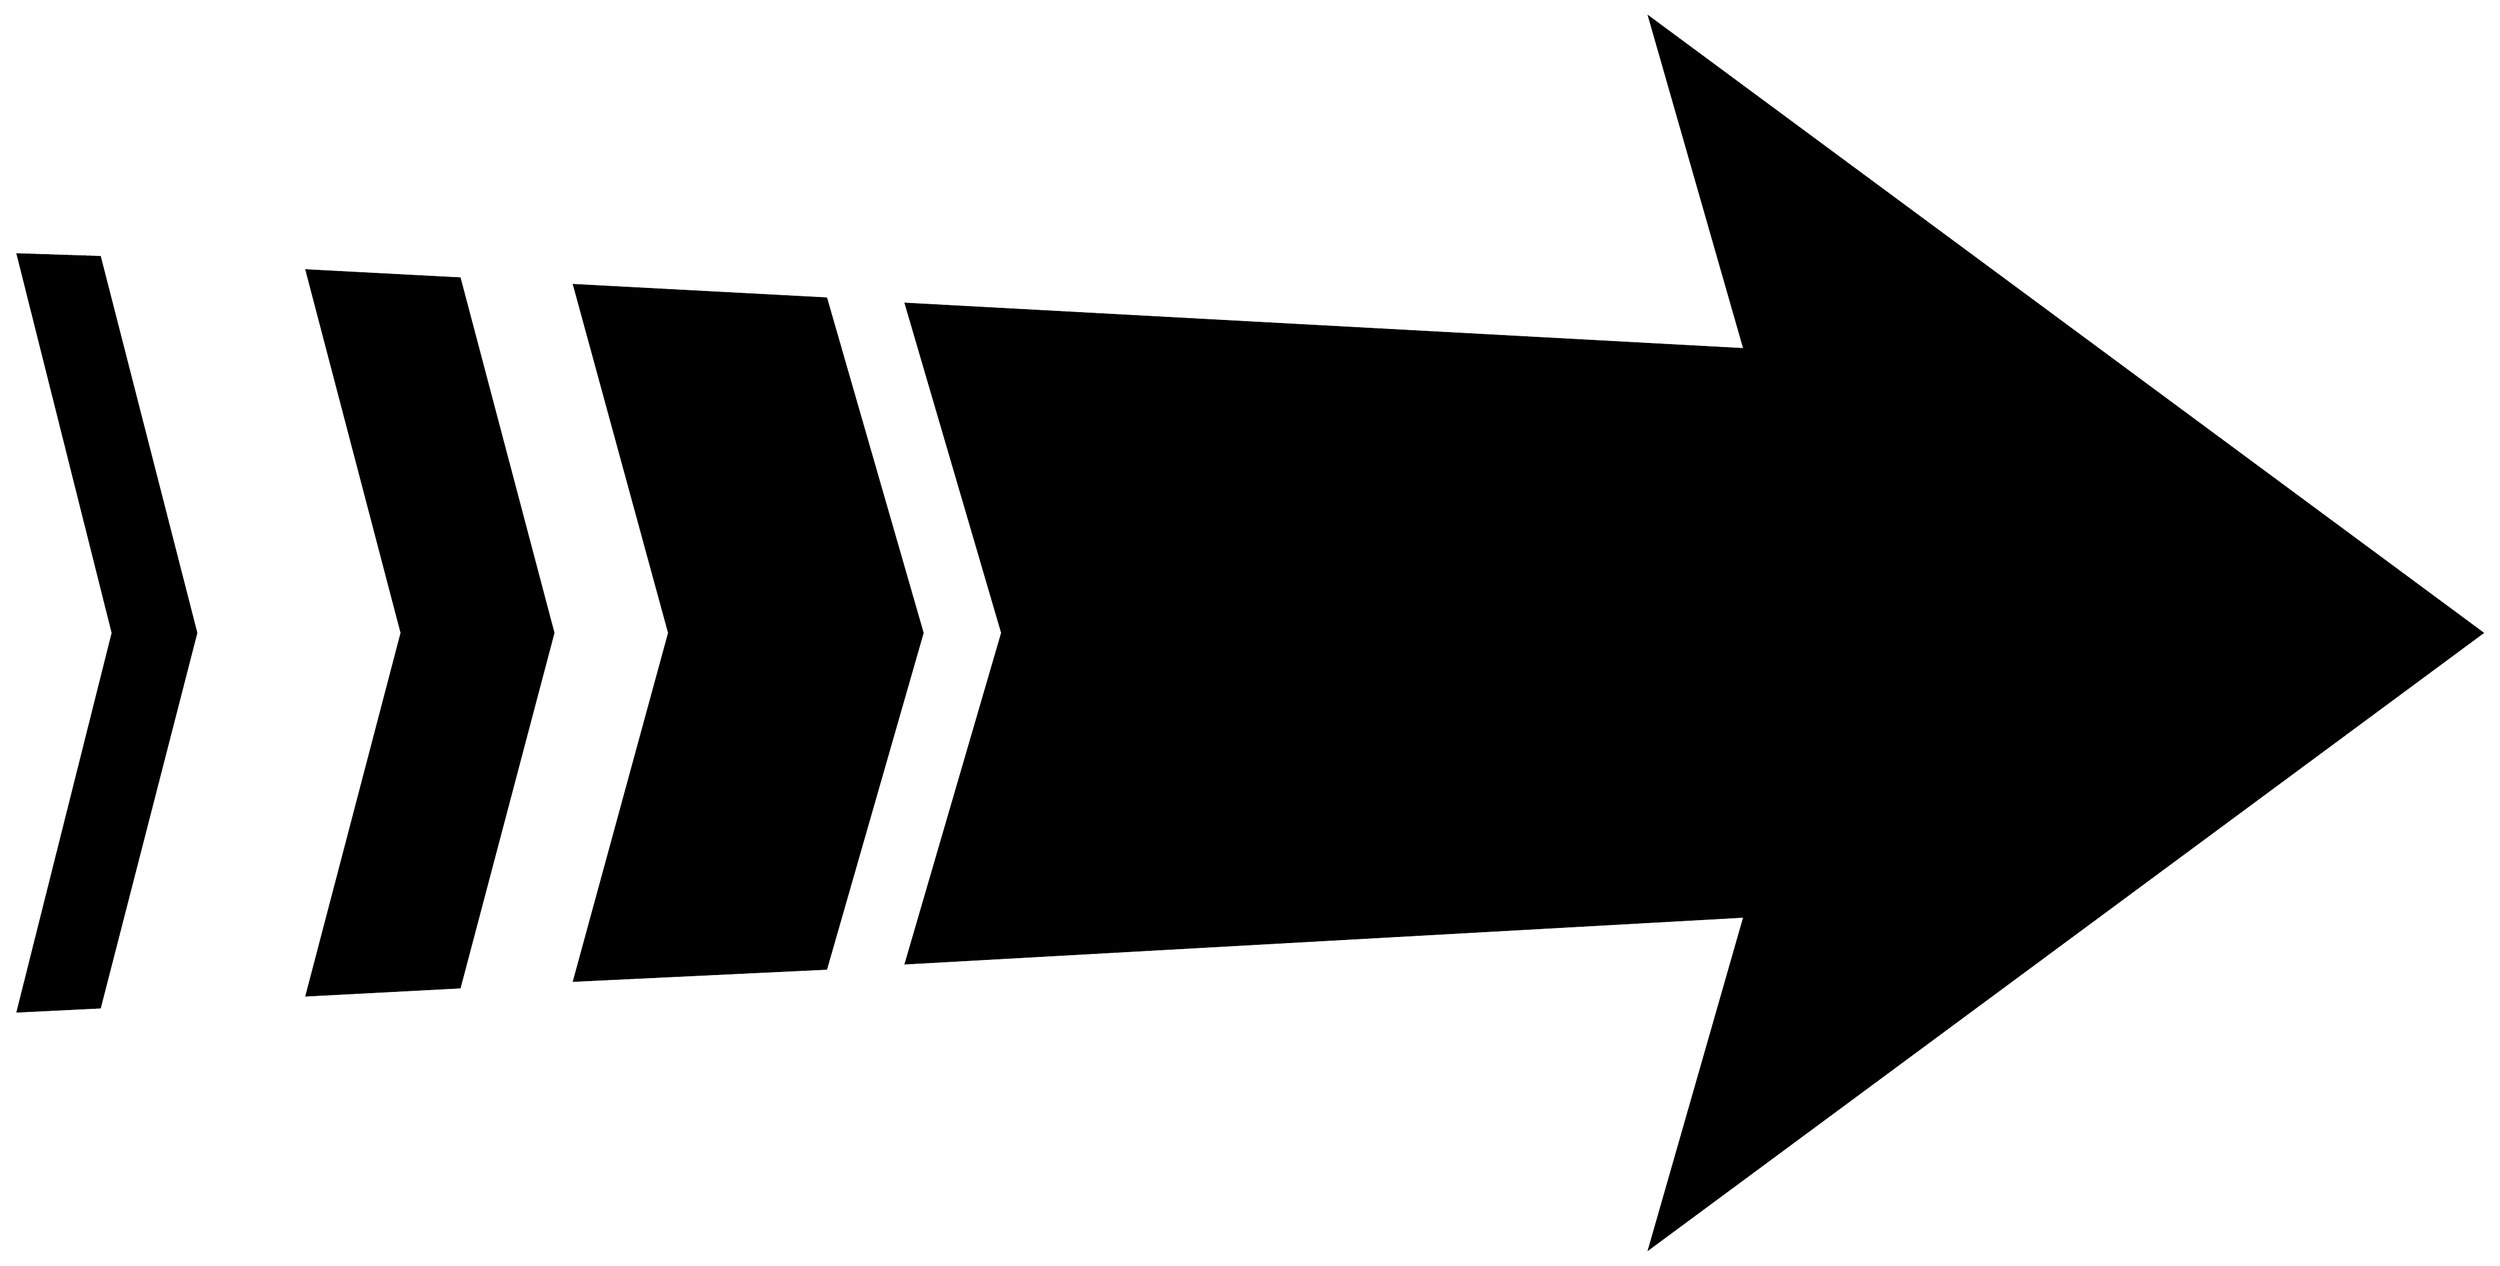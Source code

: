 


\begin{tikzpicture}[y=0.80pt, x=0.80pt, yscale=-1.0, xscale=1.0, inner sep=0pt, outer sep=0pt]
\begin{scope}[shift={(100.0,1706.0)},nonzero rule]
  \path[draw=.,fill=.,line width=1.600pt] (1942.0,-582.0) --
    (1320.0,-122.0) -- (1391.0,-370.0) -- (764.0,-335.0) --
    (836.0,-582.0) -- (764.0,-828.0) -- (1391.0,-794.0) --
    (1320.0,-1042.0) -- (1942.0,-582.0) -- cycle(776.0,-582.0)
    -- (704.0,-331.0) -- (516.0,-322.0) -- (587.0,-582.0) --
    (516.0,-842.0) -- (704.0,-832.0) -- (776.0,-582.0) --
    cycle(500.0,-582.0) -- (430.0,-317.0) -- (316.0,-311.0) --
    (387.0,-582.0) -- (316.0,-853.0) -- (430.0,-847.0) --
    (500.0,-582.0) -- cycle(233.0,-582.0) -- (161.0,-302.0) --
    (100.0,-299.0) -- (171.0,-582.0) -- (100.0,-865.0) --
    (161.0,-863.0) -- (233.0,-582.0) -- cycle;
\end{scope}

\end{tikzpicture}

